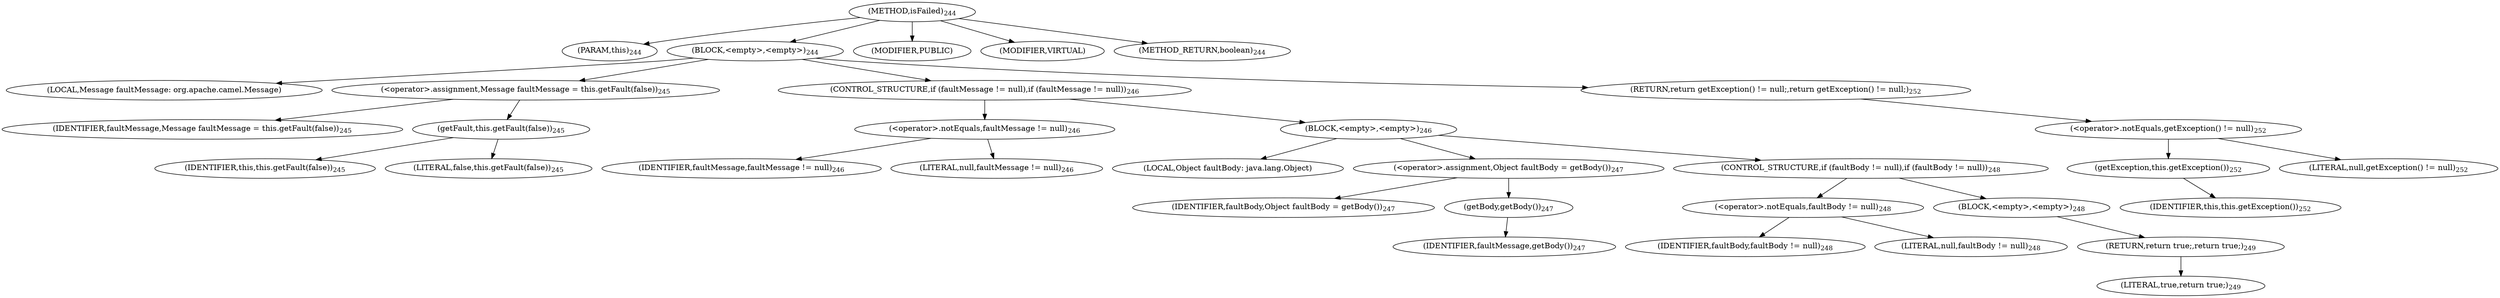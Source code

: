 digraph "isFailed" {  
"705" [label = <(METHOD,isFailed)<SUB>244</SUB>> ]
"62" [label = <(PARAM,this)<SUB>244</SUB>> ]
"706" [label = <(BLOCK,&lt;empty&gt;,&lt;empty&gt;)<SUB>244</SUB>> ]
"707" [label = <(LOCAL,Message faultMessage: org.apache.camel.Message)> ]
"708" [label = <(&lt;operator&gt;.assignment,Message faultMessage = this.getFault(false))<SUB>245</SUB>> ]
"709" [label = <(IDENTIFIER,faultMessage,Message faultMessage = this.getFault(false))<SUB>245</SUB>> ]
"710" [label = <(getFault,this.getFault(false))<SUB>245</SUB>> ]
"61" [label = <(IDENTIFIER,this,this.getFault(false))<SUB>245</SUB>> ]
"711" [label = <(LITERAL,false,this.getFault(false))<SUB>245</SUB>> ]
"712" [label = <(CONTROL_STRUCTURE,if (faultMessage != null),if (faultMessage != null))<SUB>246</SUB>> ]
"713" [label = <(&lt;operator&gt;.notEquals,faultMessage != null)<SUB>246</SUB>> ]
"714" [label = <(IDENTIFIER,faultMessage,faultMessage != null)<SUB>246</SUB>> ]
"715" [label = <(LITERAL,null,faultMessage != null)<SUB>246</SUB>> ]
"716" [label = <(BLOCK,&lt;empty&gt;,&lt;empty&gt;)<SUB>246</SUB>> ]
"717" [label = <(LOCAL,Object faultBody: java.lang.Object)> ]
"718" [label = <(&lt;operator&gt;.assignment,Object faultBody = getBody())<SUB>247</SUB>> ]
"719" [label = <(IDENTIFIER,faultBody,Object faultBody = getBody())<SUB>247</SUB>> ]
"720" [label = <(getBody,getBody())<SUB>247</SUB>> ]
"721" [label = <(IDENTIFIER,faultMessage,getBody())<SUB>247</SUB>> ]
"722" [label = <(CONTROL_STRUCTURE,if (faultBody != null),if (faultBody != null))<SUB>248</SUB>> ]
"723" [label = <(&lt;operator&gt;.notEquals,faultBody != null)<SUB>248</SUB>> ]
"724" [label = <(IDENTIFIER,faultBody,faultBody != null)<SUB>248</SUB>> ]
"725" [label = <(LITERAL,null,faultBody != null)<SUB>248</SUB>> ]
"726" [label = <(BLOCK,&lt;empty&gt;,&lt;empty&gt;)<SUB>248</SUB>> ]
"727" [label = <(RETURN,return true;,return true;)<SUB>249</SUB>> ]
"728" [label = <(LITERAL,true,return true;)<SUB>249</SUB>> ]
"729" [label = <(RETURN,return getException() != null;,return getException() != null;)<SUB>252</SUB>> ]
"730" [label = <(&lt;operator&gt;.notEquals,getException() != null)<SUB>252</SUB>> ]
"731" [label = <(getException,this.getException())<SUB>252</SUB>> ]
"63" [label = <(IDENTIFIER,this,this.getException())<SUB>252</SUB>> ]
"732" [label = <(LITERAL,null,getException() != null)<SUB>252</SUB>> ]
"733" [label = <(MODIFIER,PUBLIC)> ]
"734" [label = <(MODIFIER,VIRTUAL)> ]
"735" [label = <(METHOD_RETURN,boolean)<SUB>244</SUB>> ]
  "705" -> "62" 
  "705" -> "706" 
  "705" -> "733" 
  "705" -> "734" 
  "705" -> "735" 
  "706" -> "707" 
  "706" -> "708" 
  "706" -> "712" 
  "706" -> "729" 
  "708" -> "709" 
  "708" -> "710" 
  "710" -> "61" 
  "710" -> "711" 
  "712" -> "713" 
  "712" -> "716" 
  "713" -> "714" 
  "713" -> "715" 
  "716" -> "717" 
  "716" -> "718" 
  "716" -> "722" 
  "718" -> "719" 
  "718" -> "720" 
  "720" -> "721" 
  "722" -> "723" 
  "722" -> "726" 
  "723" -> "724" 
  "723" -> "725" 
  "726" -> "727" 
  "727" -> "728" 
  "729" -> "730" 
  "730" -> "731" 
  "730" -> "732" 
  "731" -> "63" 
}
